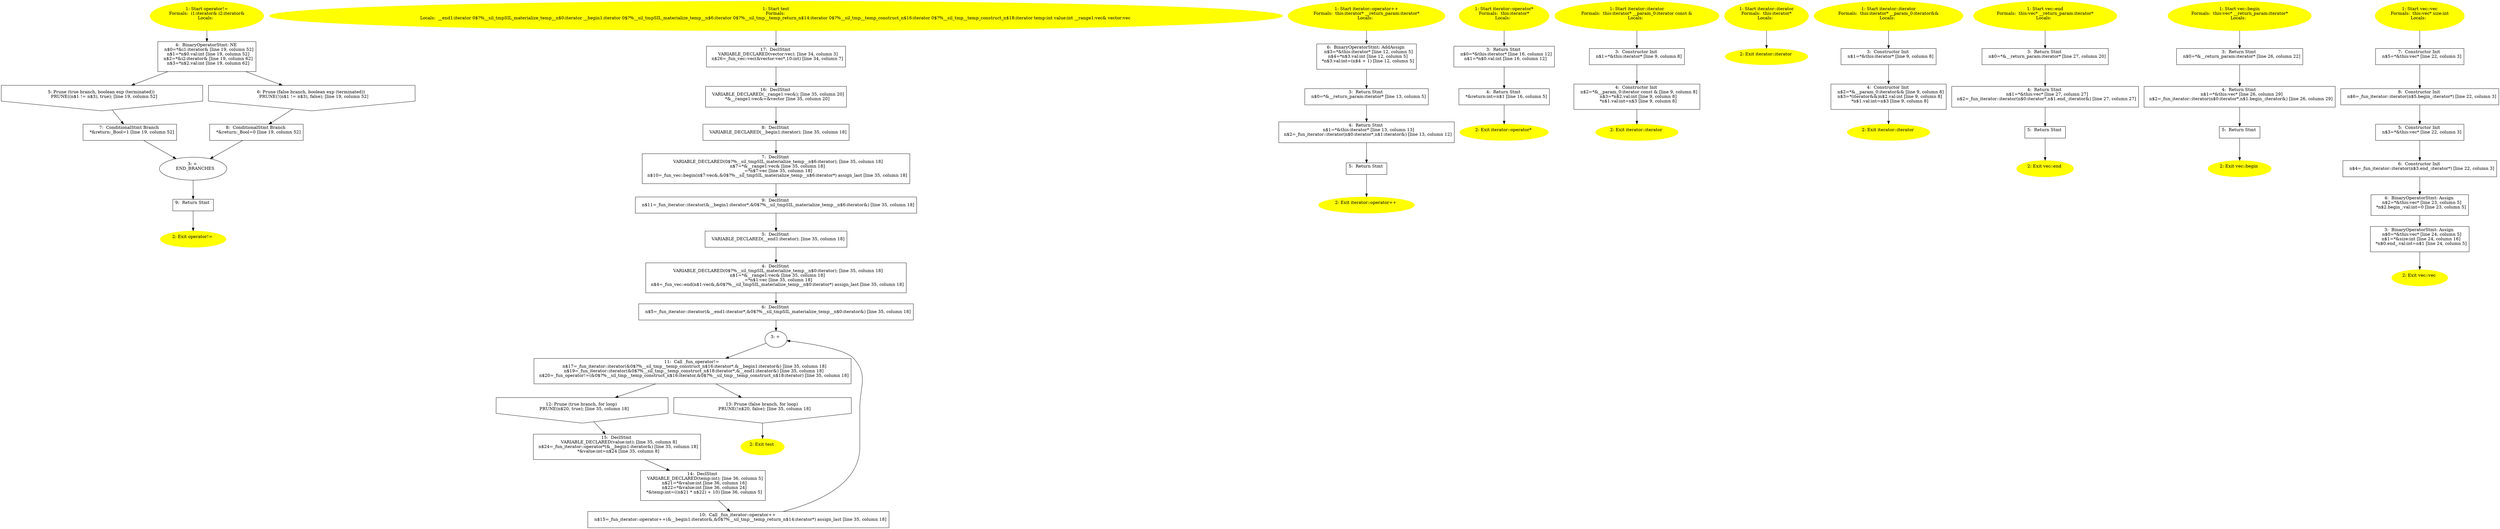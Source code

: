 /* @generated */
digraph cfg {
"operator!=#4715710375716659667.eb4126b3edd381f3_1" [label="1: Start operator!=\nFormals:  i1:iterator& i2:iterator&\nLocals:  \n  " color=yellow style=filled]
	

	 "operator!=#4715710375716659667.eb4126b3edd381f3_1" -> "operator!=#4715710375716659667.eb4126b3edd381f3_4" ;
"operator!=#4715710375716659667.eb4126b3edd381f3_2" [label="2: Exit operator!= \n  " color=yellow style=filled]
	

"operator!=#4715710375716659667.eb4126b3edd381f3_3" [label="3: + \n   END_BRANCHES\n " ]
	

	 "operator!=#4715710375716659667.eb4126b3edd381f3_3" -> "operator!=#4715710375716659667.eb4126b3edd381f3_9" ;
"operator!=#4715710375716659667.eb4126b3edd381f3_4" [label="4:  BinaryOperatorStmt: NE \n   n$0=*&i1:iterator& [line 19, column 52]\n  n$1=*n$0.val:int [line 19, column 52]\n  n$2=*&i2:iterator& [line 19, column 62]\n  n$3=*n$2.val:int [line 19, column 62]\n " shape="box"]
	

	 "operator!=#4715710375716659667.eb4126b3edd381f3_4" -> "operator!=#4715710375716659667.eb4126b3edd381f3_5" ;
	 "operator!=#4715710375716659667.eb4126b3edd381f3_4" -> "operator!=#4715710375716659667.eb4126b3edd381f3_6" ;
"operator!=#4715710375716659667.eb4126b3edd381f3_5" [label="5: Prune (true branch, boolean exp (terminated)) \n   PRUNE((n$1 != n$3), true); [line 19, column 52]\n " shape="invhouse"]
	

	 "operator!=#4715710375716659667.eb4126b3edd381f3_5" -> "operator!=#4715710375716659667.eb4126b3edd381f3_7" ;
"operator!=#4715710375716659667.eb4126b3edd381f3_6" [label="6: Prune (false branch, boolean exp (terminated)) \n   PRUNE(!(n$1 != n$3), false); [line 19, column 52]\n " shape="invhouse"]
	

	 "operator!=#4715710375716659667.eb4126b3edd381f3_6" -> "operator!=#4715710375716659667.eb4126b3edd381f3_8" ;
"operator!=#4715710375716659667.eb4126b3edd381f3_7" [label="7:  ConditionalStmt Branch \n   *&return:_Bool=1 [line 19, column 52]\n " shape="box"]
	

	 "operator!=#4715710375716659667.eb4126b3edd381f3_7" -> "operator!=#4715710375716659667.eb4126b3edd381f3_3" ;
"operator!=#4715710375716659667.eb4126b3edd381f3_8" [label="8:  ConditionalStmt Branch \n   *&return:_Bool=0 [line 19, column 52]\n " shape="box"]
	

	 "operator!=#4715710375716659667.eb4126b3edd381f3_8" -> "operator!=#4715710375716659667.eb4126b3edd381f3_3" ;
"operator!=#4715710375716659667.eb4126b3edd381f3_9" [label="9:  Return Stmt \n  " shape="box"]
	

	 "operator!=#4715710375716659667.eb4126b3edd381f3_9" -> "operator!=#4715710375716659667.eb4126b3edd381f3_2" ;
"test#18241244337164948030.afc14f193ad97442_1" [label="1: Start test\nFormals: \nLocals:  __end1:iterator 0$?%__sil_tmpSIL_materialize_temp__n$0:iterator __begin1:iterator 0$?%__sil_tmpSIL_materialize_temp__n$6:iterator 0$?%__sil_tmp__temp_return_n$14:iterator 0$?%__sil_tmp__temp_construct_n$16:iterator 0$?%__sil_tmp__temp_construct_n$18:iterator temp:int value:int __range1:vec& vector:vec \n  " color=yellow style=filled]
	

	 "test#18241244337164948030.afc14f193ad97442_1" -> "test#18241244337164948030.afc14f193ad97442_17" ;
"test#18241244337164948030.afc14f193ad97442_2" [label="2: Exit test \n  " color=yellow style=filled]
	

"test#18241244337164948030.afc14f193ad97442_3" [label="3: + \n  " ]
	

	 "test#18241244337164948030.afc14f193ad97442_3" -> "test#18241244337164948030.afc14f193ad97442_11" ;
"test#18241244337164948030.afc14f193ad97442_4" [label="4:  DeclStmt \n   VARIABLE_DECLARED(0$?%__sil_tmpSIL_materialize_temp__n$0:iterator); [line 35, column 18]\n  n$1=*&__range1:vec& [line 35, column 18]\n  _=*n$1:vec [line 35, column 18]\n  n$4=_fun_vec::end(n$1:vec&,&0$?%__sil_tmpSIL_materialize_temp__n$0:iterator*) assign_last [line 35, column 18]\n " shape="box"]
	

	 "test#18241244337164948030.afc14f193ad97442_4" -> "test#18241244337164948030.afc14f193ad97442_6" ;
"test#18241244337164948030.afc14f193ad97442_5" [label="5:  DeclStmt \n   VARIABLE_DECLARED(__end1:iterator); [line 35, column 18]\n " shape="box"]
	

	 "test#18241244337164948030.afc14f193ad97442_5" -> "test#18241244337164948030.afc14f193ad97442_4" ;
"test#18241244337164948030.afc14f193ad97442_6" [label="6:  DeclStmt \n   n$5=_fun_iterator::iterator(&__end1:iterator*,&0$?%__sil_tmpSIL_materialize_temp__n$0:iterator&) [line 35, column 18]\n " shape="box"]
	

	 "test#18241244337164948030.afc14f193ad97442_6" -> "test#18241244337164948030.afc14f193ad97442_3" ;
"test#18241244337164948030.afc14f193ad97442_7" [label="7:  DeclStmt \n   VARIABLE_DECLARED(0$?%__sil_tmpSIL_materialize_temp__n$6:iterator); [line 35, column 18]\n  n$7=*&__range1:vec& [line 35, column 18]\n  _=*n$7:vec [line 35, column 18]\n  n$10=_fun_vec::begin(n$7:vec&,&0$?%__sil_tmpSIL_materialize_temp__n$6:iterator*) assign_last [line 35, column 18]\n " shape="box"]
	

	 "test#18241244337164948030.afc14f193ad97442_7" -> "test#18241244337164948030.afc14f193ad97442_9" ;
"test#18241244337164948030.afc14f193ad97442_8" [label="8:  DeclStmt \n   VARIABLE_DECLARED(__begin1:iterator); [line 35, column 18]\n " shape="box"]
	

	 "test#18241244337164948030.afc14f193ad97442_8" -> "test#18241244337164948030.afc14f193ad97442_7" ;
"test#18241244337164948030.afc14f193ad97442_9" [label="9:  DeclStmt \n   n$11=_fun_iterator::iterator(&__begin1:iterator*,&0$?%__sil_tmpSIL_materialize_temp__n$6:iterator&) [line 35, column 18]\n " shape="box"]
	

	 "test#18241244337164948030.afc14f193ad97442_9" -> "test#18241244337164948030.afc14f193ad97442_5" ;
"test#18241244337164948030.afc14f193ad97442_10" [label="10:  Call _fun_iterator::operator++ \n   n$15=_fun_iterator::operator++(&__begin1:iterator&,&0$?%__sil_tmp__temp_return_n$14:iterator*) assign_last [line 35, column 18]\n " shape="box"]
	

	 "test#18241244337164948030.afc14f193ad97442_10" -> "test#18241244337164948030.afc14f193ad97442_3" ;
"test#18241244337164948030.afc14f193ad97442_11" [label="11:  Call _fun_operator!= \n   n$17=_fun_iterator::iterator(&0$?%__sil_tmp__temp_construct_n$16:iterator*,&__begin1:iterator&) [line 35, column 18]\n  n$19=_fun_iterator::iterator(&0$?%__sil_tmp__temp_construct_n$18:iterator*,&__end1:iterator&) [line 35, column 18]\n  n$20=_fun_operator!=(&0$?%__sil_tmp__temp_construct_n$16:iterator,&0$?%__sil_tmp__temp_construct_n$18:iterator) [line 35, column 18]\n " shape="box"]
	

	 "test#18241244337164948030.afc14f193ad97442_11" -> "test#18241244337164948030.afc14f193ad97442_12" ;
	 "test#18241244337164948030.afc14f193ad97442_11" -> "test#18241244337164948030.afc14f193ad97442_13" ;
"test#18241244337164948030.afc14f193ad97442_12" [label="12: Prune (true branch, for loop) \n   PRUNE(n$20, true); [line 35, column 18]\n " shape="invhouse"]
	

	 "test#18241244337164948030.afc14f193ad97442_12" -> "test#18241244337164948030.afc14f193ad97442_15" ;
"test#18241244337164948030.afc14f193ad97442_13" [label="13: Prune (false branch, for loop) \n   PRUNE(!n$20, false); [line 35, column 18]\n " shape="invhouse"]
	

	 "test#18241244337164948030.afc14f193ad97442_13" -> "test#18241244337164948030.afc14f193ad97442_2" ;
"test#18241244337164948030.afc14f193ad97442_14" [label="14:  DeclStmt \n   VARIABLE_DECLARED(temp:int); [line 36, column 5]\n  n$21=*&value:int [line 36, column 16]\n  n$22=*&value:int [line 36, column 24]\n  *&temp:int=((n$21 * n$22) + 10) [line 36, column 5]\n " shape="box"]
	

	 "test#18241244337164948030.afc14f193ad97442_14" -> "test#18241244337164948030.afc14f193ad97442_10" ;
"test#18241244337164948030.afc14f193ad97442_15" [label="15:  DeclStmt \n   VARIABLE_DECLARED(value:int); [line 35, column 8]\n  n$24=_fun_iterator::operator*(&__begin1:iterator&) [line 35, column 18]\n  *&value:int=n$24 [line 35, column 8]\n " shape="box"]
	

	 "test#18241244337164948030.afc14f193ad97442_15" -> "test#18241244337164948030.afc14f193ad97442_14" ;
"test#18241244337164948030.afc14f193ad97442_16" [label="16:  DeclStmt \n   VARIABLE_DECLARED(__range1:vec&); [line 35, column 20]\n  *&__range1:vec&=&vector [line 35, column 20]\n " shape="box"]
	

	 "test#18241244337164948030.afc14f193ad97442_16" -> "test#18241244337164948030.afc14f193ad97442_8" ;
"test#18241244337164948030.afc14f193ad97442_17" [label="17:  DeclStmt \n   VARIABLE_DECLARED(vector:vec); [line 34, column 3]\n  n$26=_fun_vec::vec(&vector:vec*,10:int) [line 34, column 7]\n " shape="box"]
	

	 "test#18241244337164948030.afc14f193ad97442_17" -> "test#18241244337164948030.afc14f193ad97442_16" ;
"operator++#iterator(class iterato.574423d3d3249b4f_1" [label="1: Start iterator::operator++\nFormals:  this:iterator* __return_param:iterator*\nLocals:  \n  " color=yellow style=filled]
	

	 "operator++#iterator(class iterato.574423d3d3249b4f_1" -> "operator++#iterator(class iterato.574423d3d3249b4f_6" ;
"operator++#iterator(class iterato.574423d3d3249b4f_2" [label="2: Exit iterator::operator++ \n  " color=yellow style=filled]
	

"operator++#iterator(class iterato.574423d3d3249b4f_3" [label="3:  Return Stmt \n   n$0=*&__return_param:iterator* [line 13, column 5]\n " shape="box"]
	

	 "operator++#iterator(class iterato.574423d3d3249b4f_3" -> "operator++#iterator(class iterato.574423d3d3249b4f_4" ;
"operator++#iterator(class iterato.574423d3d3249b4f_4" [label="4:  Return Stmt \n   n$1=*&this:iterator* [line 13, column 13]\n  n$2=_fun_iterator::iterator(n$0:iterator*,n$1:iterator&) [line 13, column 12]\n " shape="box"]
	

	 "operator++#iterator(class iterato.574423d3d3249b4f_4" -> "operator++#iterator(class iterato.574423d3d3249b4f_5" ;
"operator++#iterator(class iterato.574423d3d3249b4f_5" [label="5:  Return Stmt \n  " shape="box"]
	

	 "operator++#iterator(class iterato.574423d3d3249b4f_5" -> "operator++#iterator(class iterato.574423d3d3249b4f_2" ;
"operator++#iterator(class iterato.574423d3d3249b4f_6" [label="6:  BinaryOperatorStmt: AddAssign \n   n$3=*&this:iterator* [line 12, column 5]\n  n$4=*n$3.val:int [line 12, column 5]\n  *n$3.val:int=(n$4 + 1) [line 12, column 5]\n " shape="box"]
	

	 "operator++#iterator(class iterato.574423d3d3249b4f_6" -> "operator++#iterator(class iterato.574423d3d3249b4f_3" ;
"operator*#iterator#(1429695712247.e3f593369544fc43_1" [label="1: Start iterator::operator*\nFormals:  this:iterator*\nLocals:  \n  " color=yellow style=filled]
	

	 "operator*#iterator#(1429695712247.e3f593369544fc43_1" -> "operator*#iterator#(1429695712247.e3f593369544fc43_3" ;
"operator*#iterator#(1429695712247.e3f593369544fc43_2" [label="2: Exit iterator::operator* \n  " color=yellow style=filled]
	

"operator*#iterator#(1429695712247.e3f593369544fc43_3" [label="3:  Return Stmt \n   n$0=*&this:iterator* [line 16, column 12]\n  n$1=*n$0.val:int [line 16, column 12]\n " shape="box"]
	

	 "operator*#iterator#(1429695712247.e3f593369544fc43_3" -> "operator*#iterator#(1429695712247.e3f593369544fc43_4" ;
"operator*#iterator#(1429695712247.e3f593369544fc43_4" [label="4:  Return Stmt \n   *&return:int=n$1 [line 16, column 5]\n " shape="box"]
	

	 "operator*#iterator#(1429695712247.e3f593369544fc43_4" -> "operator*#iterator#(1429695712247.e3f593369544fc43_2" ;
"iterator#iterator#{62638007935838.2925417e565733c0_1" [label="1: Start iterator::iterator\nFormals:  this:iterator* __param_0:iterator const &\nLocals:  \n  " color=yellow style=filled]
	

	 "iterator#iterator#{62638007935838.2925417e565733c0_1" -> "iterator#iterator#{62638007935838.2925417e565733c0_3" ;
"iterator#iterator#{62638007935838.2925417e565733c0_2" [label="2: Exit iterator::iterator \n  " color=yellow style=filled]
	

"iterator#iterator#{62638007935838.2925417e565733c0_3" [label="3:  Constructor Init \n   n$1=*&this:iterator* [line 9, column 8]\n " shape="box"]
	

	 "iterator#iterator#{62638007935838.2925417e565733c0_3" -> "iterator#iterator#{62638007935838.2925417e565733c0_4" ;
"iterator#iterator#{62638007935838.2925417e565733c0_4" [label="4:  Constructor Init \n   n$2=*&__param_0:iterator const & [line 9, column 8]\n  n$3=*n$2.val:int [line 9, column 8]\n  *n$1.val:int=n$3 [line 9, column 8]\n " shape="box"]
	

	 "iterator#iterator#{62638007935838.2925417e565733c0_4" -> "iterator#iterator#{62638007935838.2925417e565733c0_2" ;
"iterator#iterator#{65373078581781.63d1626384a198c7_1" [label="1: Start iterator::iterator\nFormals:  this:iterator*\nLocals:  \n  " color=yellow style=filled]
	

	 "iterator#iterator#{65373078581781.63d1626384a198c7_1" -> "iterator#iterator#{65373078581781.63d1626384a198c7_2" ;
"iterator#iterator#{65373078581781.63d1626384a198c7_2" [label="2: Exit iterator::iterator \n  " color=yellow style=filled]
	

"iterator#iterator#{73382817645242.61dfc7a691ff5e9a_1" [label="1: Start iterator::iterator\nFormals:  this:iterator* __param_0:iterator&&\nLocals:  \n  " color=yellow style=filled]
	

	 "iterator#iterator#{73382817645242.61dfc7a691ff5e9a_1" -> "iterator#iterator#{73382817645242.61dfc7a691ff5e9a_3" ;
"iterator#iterator#{73382817645242.61dfc7a691ff5e9a_2" [label="2: Exit iterator::iterator \n  " color=yellow style=filled]
	

"iterator#iterator#{73382817645242.61dfc7a691ff5e9a_3" [label="3:  Constructor Init \n   n$1=*&this:iterator* [line 9, column 8]\n " shape="box"]
	

	 "iterator#iterator#{73382817645242.61dfc7a691ff5e9a_3" -> "iterator#iterator#{73382817645242.61dfc7a691ff5e9a_4" ;
"iterator#iterator#{73382817645242.61dfc7a691ff5e9a_4" [label="4:  Constructor Init \n   n$2=*&__param_0:iterator&& [line 9, column 8]\n  n$3=*(iterator&&)n$2.val:int [line 9, column 8]\n  *n$1.val:int=n$3 [line 9, column 8]\n " shape="box"]
	

	 "iterator#iterator#{73382817645242.61dfc7a691ff5e9a_4" -> "iterator#iterator#{73382817645242.61dfc7a691ff5e9a_2" ;
"end#vec(class iterator)#(14240882.aed9da6565495963_1" [label="1: Start vec::end\nFormals:  this:vec* __return_param:iterator*\nLocals:  \n  " color=yellow style=filled]
	

	 "end#vec(class iterator)#(14240882.aed9da6565495963_1" -> "end#vec(class iterator)#(14240882.aed9da6565495963_3" ;
"end#vec(class iterator)#(14240882.aed9da6565495963_2" [label="2: Exit vec::end \n  " color=yellow style=filled]
	

"end#vec(class iterator)#(14240882.aed9da6565495963_3" [label="3:  Return Stmt \n   n$0=*&__return_param:iterator* [line 27, column 20]\n " shape="box"]
	

	 "end#vec(class iterator)#(14240882.aed9da6565495963_3" -> "end#vec(class iterator)#(14240882.aed9da6565495963_4" ;
"end#vec(class iterator)#(14240882.aed9da6565495963_4" [label="4:  Return Stmt \n   n$1=*&this:vec* [line 27, column 27]\n  n$2=_fun_iterator::iterator(n$0:iterator*,n$1.end_:iterator&) [line 27, column 27]\n " shape="box"]
	

	 "end#vec(class iterator)#(14240882.aed9da6565495963_4" -> "end#vec(class iterator)#(14240882.aed9da6565495963_5" ;
"end#vec(class iterator)#(14240882.aed9da6565495963_5" [label="5:  Return Stmt \n  " shape="box"]
	

	 "end#vec(class iterator)#(14240882.aed9da6565495963_5" -> "end#vec(class iterator)#(14240882.aed9da6565495963_2" ;
"begin#vec(class iterator)#(186613.407edea568a869b6_1" [label="1: Start vec::begin\nFormals:  this:vec* __return_param:iterator*\nLocals:  \n  " color=yellow style=filled]
	

	 "begin#vec(class iterator)#(186613.407edea568a869b6_1" -> "begin#vec(class iterator)#(186613.407edea568a869b6_3" ;
"begin#vec(class iterator)#(186613.407edea568a869b6_2" [label="2: Exit vec::begin \n  " color=yellow style=filled]
	

"begin#vec(class iterator)#(186613.407edea568a869b6_3" [label="3:  Return Stmt \n   n$0=*&__return_param:iterator* [line 26, column 22]\n " shape="box"]
	

	 "begin#vec(class iterator)#(186613.407edea568a869b6_3" -> "begin#vec(class iterator)#(186613.407edea568a869b6_4" ;
"begin#vec(class iterator)#(186613.407edea568a869b6_4" [label="4:  Return Stmt \n   n$1=*&this:vec* [line 26, column 29]\n  n$2=_fun_iterator::iterator(n$0:iterator*,n$1.begin_:iterator&) [line 26, column 29]\n " shape="box"]
	

	 "begin#vec(class iterator)#(186613.407edea568a869b6_4" -> "begin#vec(class iterator)#(186613.407edea568a869b6_5" ;
"begin#vec(class iterator)#(186613.407edea568a869b6_5" [label="5:  Return Stmt \n  " shape="box"]
	

	 "begin#vec(class iterator)#(186613.407edea568a869b6_5" -> "begin#vec(class iterator)#(186613.407edea568a869b6_2" ;
"vec#vec#{14372719777012317208}.d88ff419231dda7e_1" [label="1: Start vec::vec\nFormals:  this:vec* size:int\nLocals:  \n  " color=yellow style=filled]
	

	 "vec#vec#{14372719777012317208}.d88ff419231dda7e_1" -> "vec#vec#{14372719777012317208}.d88ff419231dda7e_7" ;
"vec#vec#{14372719777012317208}.d88ff419231dda7e_2" [label="2: Exit vec::vec \n  " color=yellow style=filled]
	

"vec#vec#{14372719777012317208}.d88ff419231dda7e_3" [label="3:  BinaryOperatorStmt: Assign \n   n$0=*&this:vec* [line 24, column 5]\n  n$1=*&size:int [line 24, column 16]\n  *n$0.end_.val:int=n$1 [line 24, column 5]\n " shape="box"]
	

	 "vec#vec#{14372719777012317208}.d88ff419231dda7e_3" -> "vec#vec#{14372719777012317208}.d88ff419231dda7e_2" ;
"vec#vec#{14372719777012317208}.d88ff419231dda7e_4" [label="4:  BinaryOperatorStmt: Assign \n   n$2=*&this:vec* [line 23, column 5]\n  *n$2.begin_.val:int=0 [line 23, column 5]\n " shape="box"]
	

	 "vec#vec#{14372719777012317208}.d88ff419231dda7e_4" -> "vec#vec#{14372719777012317208}.d88ff419231dda7e_3" ;
"vec#vec#{14372719777012317208}.d88ff419231dda7e_5" [label="5:  Constructor Init \n   n$3=*&this:vec* [line 22, column 3]\n " shape="box"]
	

	 "vec#vec#{14372719777012317208}.d88ff419231dda7e_5" -> "vec#vec#{14372719777012317208}.d88ff419231dda7e_6" ;
"vec#vec#{14372719777012317208}.d88ff419231dda7e_6" [label="6:  Constructor Init \n   n$4=_fun_iterator::iterator(n$3.end_:iterator*) [line 22, column 3]\n " shape="box"]
	

	 "vec#vec#{14372719777012317208}.d88ff419231dda7e_6" -> "vec#vec#{14372719777012317208}.d88ff419231dda7e_4" ;
"vec#vec#{14372719777012317208}.d88ff419231dda7e_7" [label="7:  Constructor Init \n   n$5=*&this:vec* [line 22, column 3]\n " shape="box"]
	

	 "vec#vec#{14372719777012317208}.d88ff419231dda7e_7" -> "vec#vec#{14372719777012317208}.d88ff419231dda7e_8" ;
"vec#vec#{14372719777012317208}.d88ff419231dda7e_8" [label="8:  Constructor Init \n   n$6=_fun_iterator::iterator(n$5.begin_:iterator*) [line 22, column 3]\n " shape="box"]
	

	 "vec#vec#{14372719777012317208}.d88ff419231dda7e_8" -> "vec#vec#{14372719777012317208}.d88ff419231dda7e_5" ;
}
